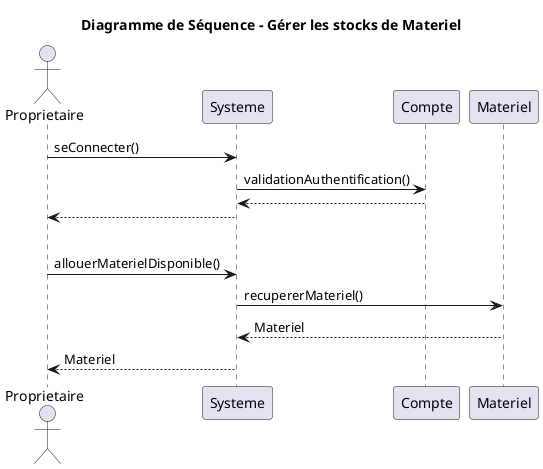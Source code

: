 @startuml
title Diagramme de Séquence - Gérer les stocks de Materiel
actor Proprietaire
participant Systeme
participant Compte
participant Materiel

'Connexion à un compte'
Proprietaire -> Systeme: seConnecter()
Systeme -> Compte: validationAuthentification()
return
Systeme --> Proprietaire


'Séparation'
|||


'Propriétaire Alloue du Materiel disponible'
Proprietaire -> Systeme: allouerMaterielDisponible()
Systeme -> Materiel: recupererMateriel()
Materiel --> Systeme: Materiel
Systeme --> Proprietaire: Materiel


@enduml